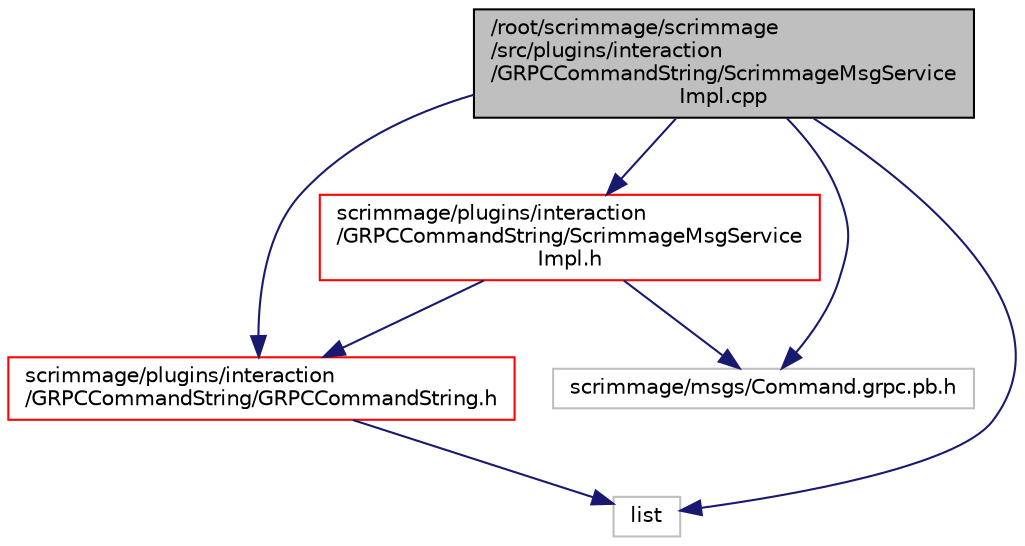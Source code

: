 digraph "/root/scrimmage/scrimmage/src/plugins/interaction/GRPCCommandString/ScrimmageMsgServiceImpl.cpp"
{
 // LATEX_PDF_SIZE
  edge [fontname="Helvetica",fontsize="10",labelfontname="Helvetica",labelfontsize="10"];
  node [fontname="Helvetica",fontsize="10",shape=record];
  Node1 [label="/root/scrimmage/scrimmage\l/src/plugins/interaction\l/GRPCCommandString/ScrimmageMsgService\lImpl.cpp",height=0.2,width=0.4,color="black", fillcolor="grey75", style="filled", fontcolor="black",tooltip="Brief file description."];
  Node1 -> Node2 [color="midnightblue",fontsize="10",style="solid",fontname="Helvetica"];
  Node2 [label="scrimmage/plugins/interaction\l/GRPCCommandString/ScrimmageMsgService\lImpl.h",height=0.2,width=0.4,color="red", fillcolor="white", style="filled",URL="$ScrimmageMsgServiceImpl_8h.html",tooltip="Brief file description."];
  Node2 -> Node30 [color="midnightblue",fontsize="10",style="solid",fontname="Helvetica"];
  Node30 [label="scrimmage/plugins/interaction\l/GRPCCommandString/GRPCCommandString.h",height=0.2,width=0.4,color="red", fillcolor="white", style="filled",URL="$GRPCCommandString_8h.html",tooltip="Brief file description."];
  Node30 -> Node26 [color="midnightblue",fontsize="10",style="solid",fontname="Helvetica"];
  Node26 [label="list",height=0.2,width=0.4,color="grey75", fillcolor="white", style="filled",tooltip=" "];
  Node2 -> Node36 [color="midnightblue",fontsize="10",style="solid",fontname="Helvetica"];
  Node36 [label="scrimmage/msgs/Command.grpc.pb.h",height=0.2,width=0.4,color="grey75", fillcolor="white", style="filled",tooltip=" "];
  Node1 -> Node30 [color="midnightblue",fontsize="10",style="solid",fontname="Helvetica"];
  Node1 -> Node36 [color="midnightblue",fontsize="10",style="solid",fontname="Helvetica"];
  Node1 -> Node26 [color="midnightblue",fontsize="10",style="solid",fontname="Helvetica"];
}
